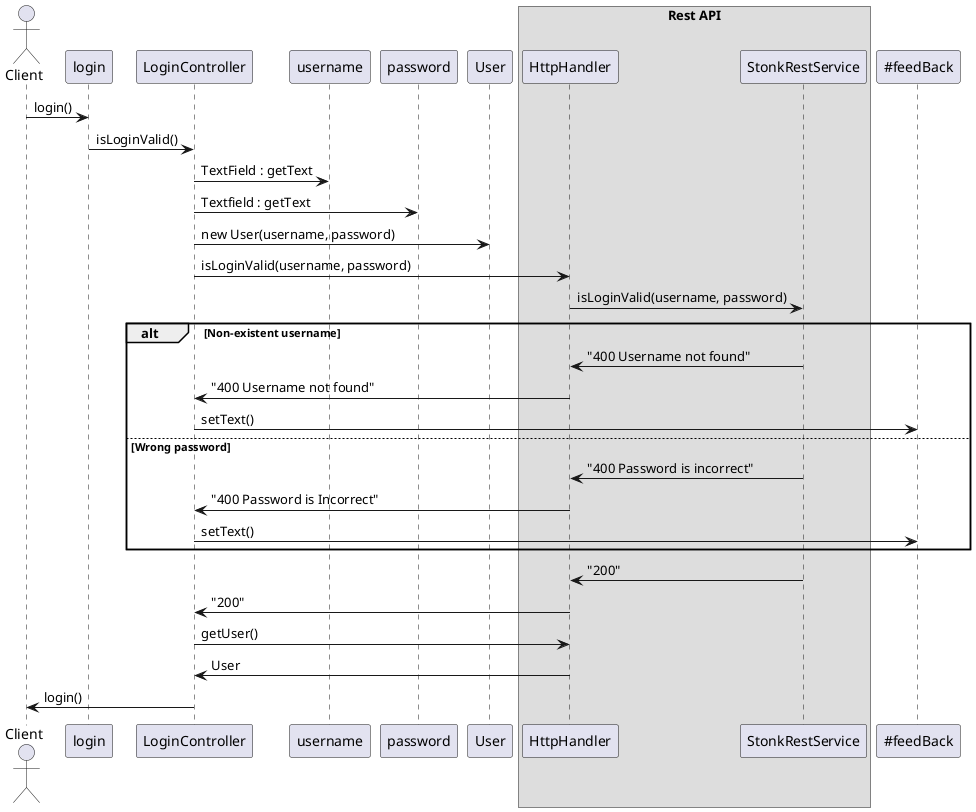 @startuml

actor Client
participant login
participant LoginController
participant username
participant password
participant User
box Rest API
participant HttpHandler
participant StonkRestService
end box


Client -> "login": login()
login -> "LoginController" : isLoginValid()
LoginController -> "username": TextField : getText
LoginController -> "password": Textfield : getText
LoginController -> "User" : new User(username, password)
LoginController -> "HttpHandler" : isLoginValid(username, password)
HttpHandler -> "StonkRestService" : isLoginValid(username, password)
alt Non-existent username
    StonkRestService -> "HttpHandler" : "400 Username not found" 
    HttpHandler -> "LoginController" : "400 Username not found"
    LoginController -> "~#feedBack" : setText()
else Wrong password
    StonkRestService -> "HttpHandler" : "400 Password is incorrect" 
    HttpHandler -> "LoginController" : "400 Password is Incorrect"
    LoginController -> "~#feedBack" : setText()
end
StonkRestService -> "HttpHandler" : "200"
HttpHandler -> "LoginController" : "200" 
LoginController -> "HttpHandler" : getUser()
HttpHandler -> "LoginController" : User
LoginController -> "Client" : login()

@enduml
